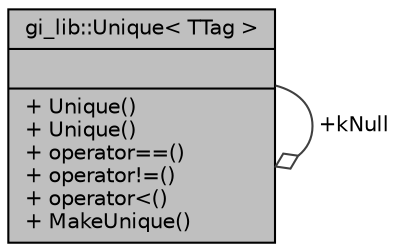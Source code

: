 digraph "gi_lib::Unique&lt; TTag &gt;"
{
  edge [fontname="Helvetica",fontsize="10",labelfontname="Helvetica",labelfontsize="10"];
  node [fontname="Helvetica",fontsize="10",shape=record];
  Node1 [label="{gi_lib::Unique\< TTag \>\n||+ Unique()\l+ Unique()\l+ operator==()\l+ operator!=()\l+ operator\<()\l+ MakeUnique()\l}",height=0.2,width=0.4,color="black", fillcolor="grey75", style="filled", fontcolor="black"];
  Node1 -> Node1 [color="grey25",fontsize="10",style="solid",label=" +kNull" ,arrowhead="odiamond",fontname="Helvetica"];
}
